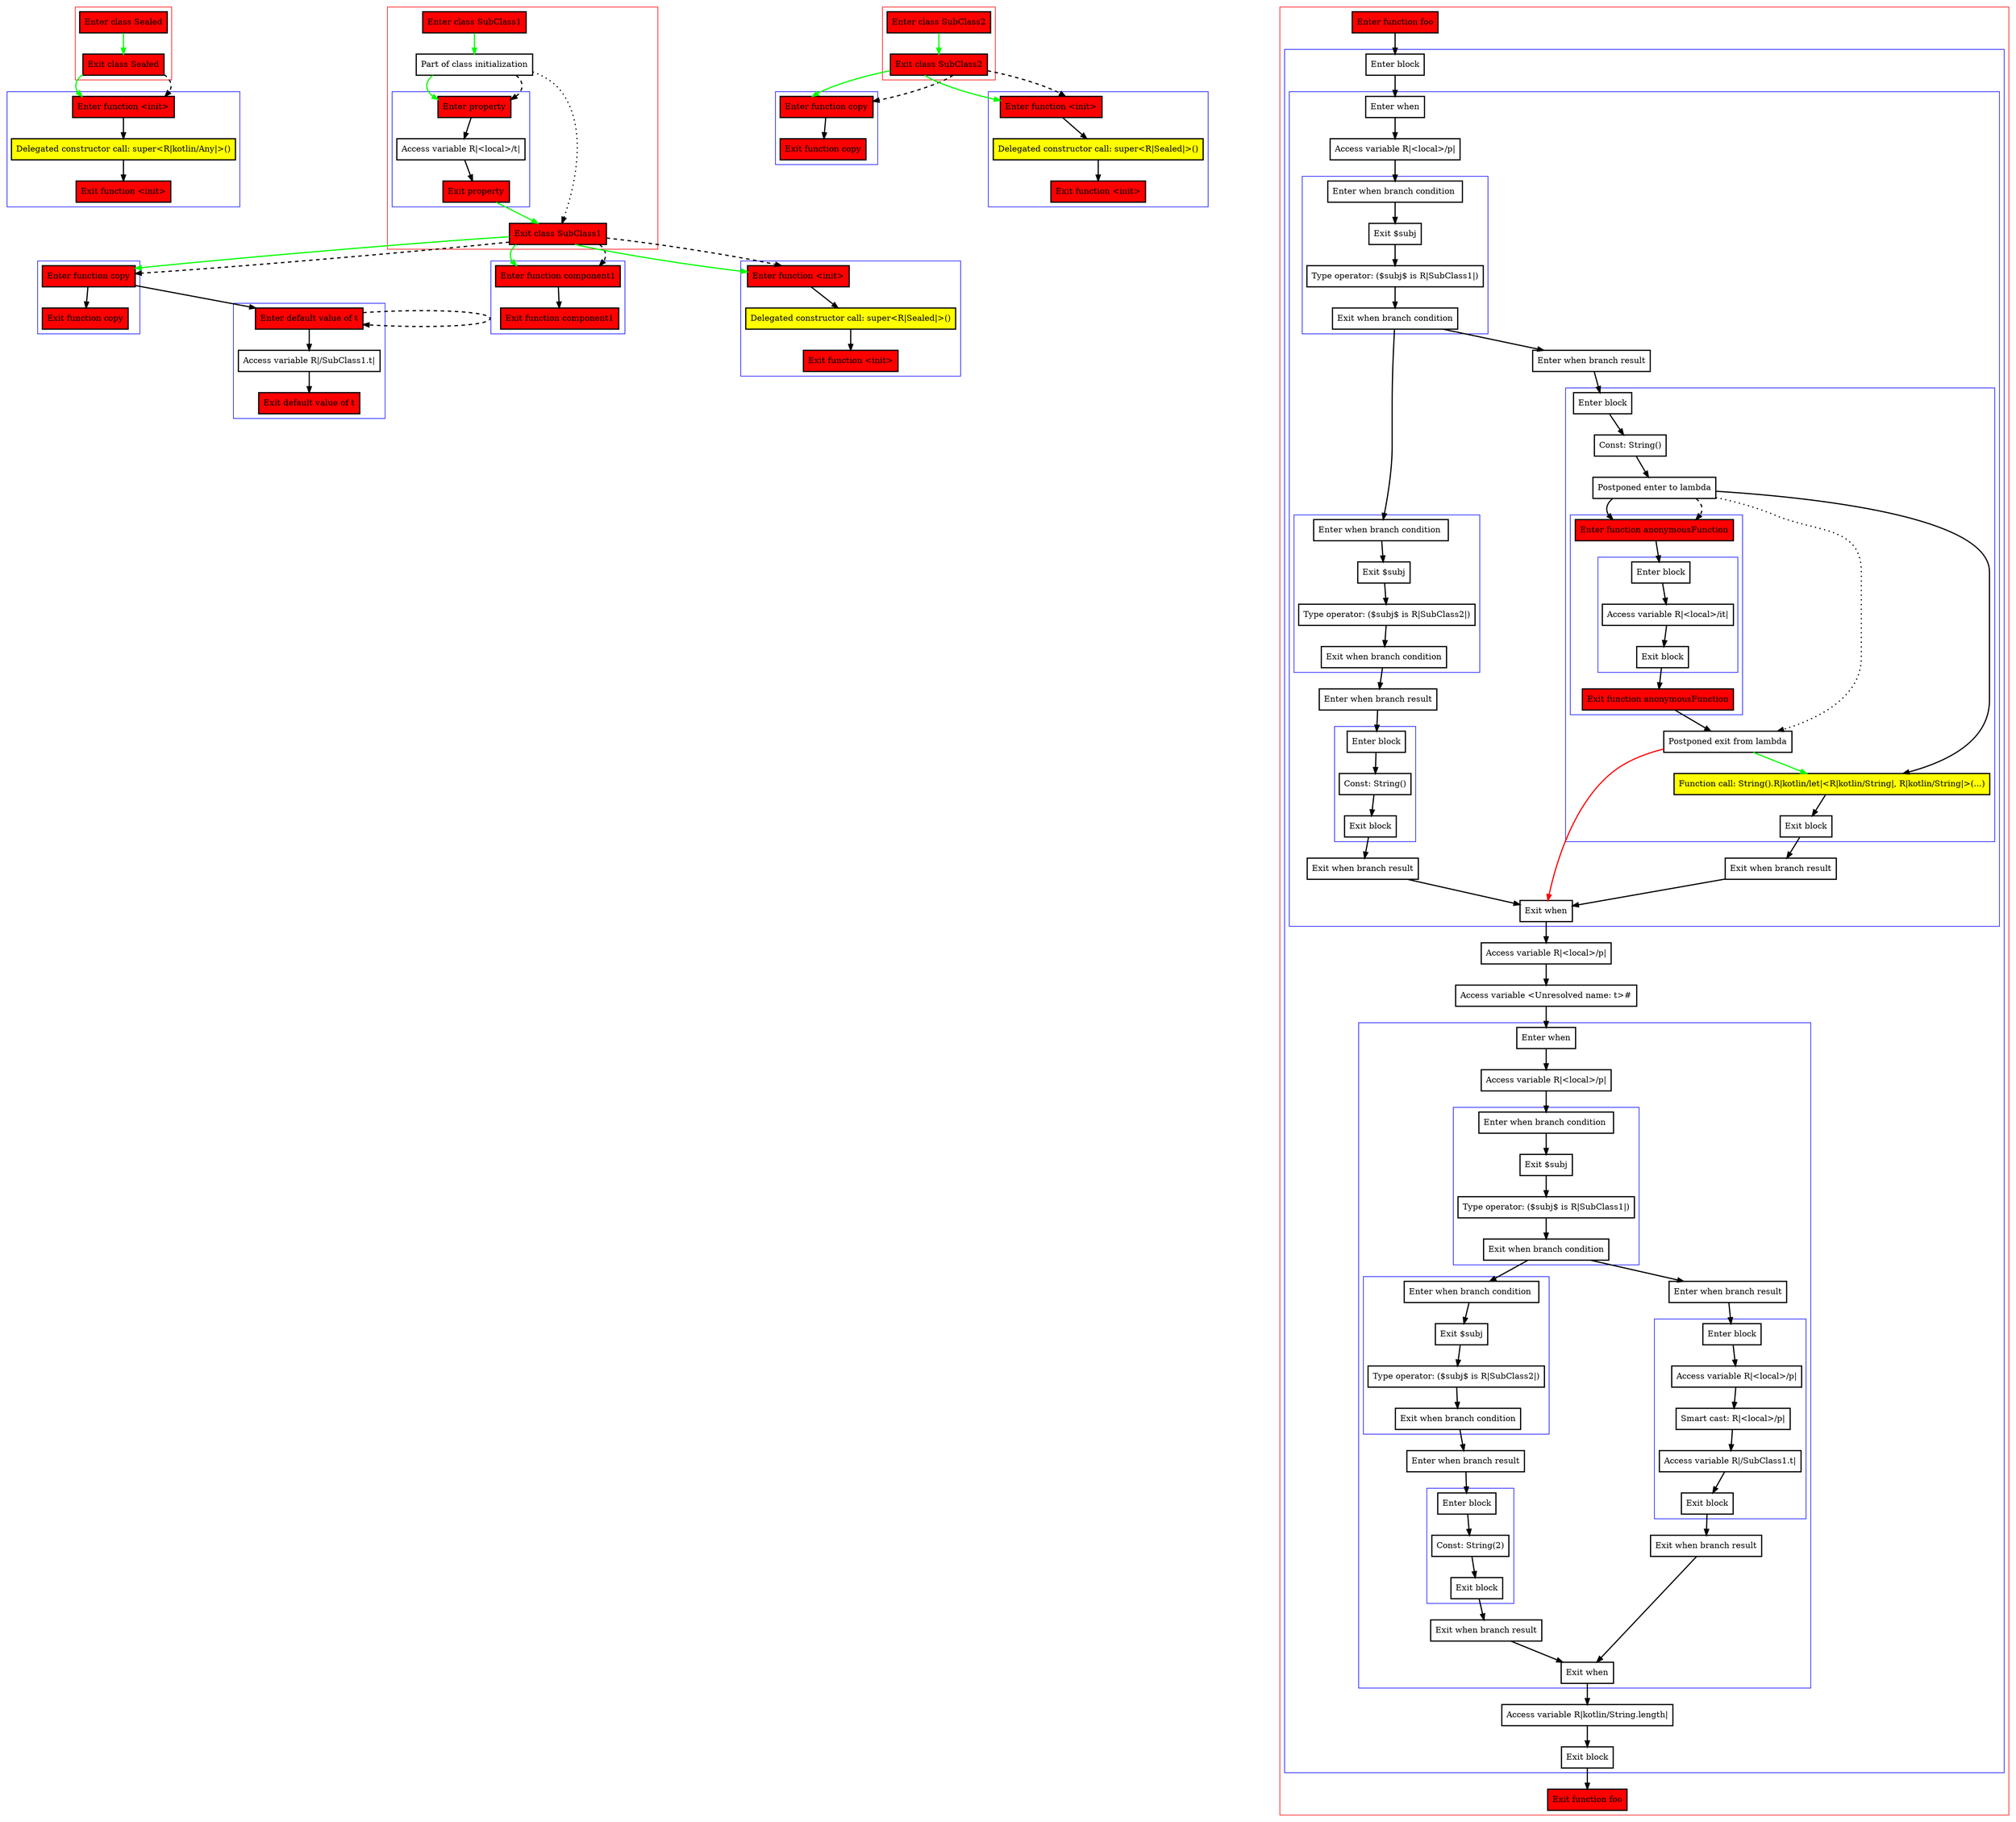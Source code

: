 digraph lambdaInWhenBranch_kt {
    graph [nodesep=3]
    node [shape=box penwidth=2]
    edge [penwidth=2]

    subgraph cluster_0 {
        color=red
        3 [label="Enter class Sealed" style="filled" fillcolor=red];
        4 [label="Exit class Sealed" style="filled" fillcolor=red];
    }
    subgraph cluster_1 {
        color=blue
        0 [label="Enter function <init>" style="filled" fillcolor=red];
        1 [label="Delegated constructor call: super<R|kotlin/Any|>()" style="filled" fillcolor=yellow];
        2 [label="Exit function <init>" style="filled" fillcolor=red];
    }
    3 -> {4} [color=green];
    4 -> {0} [color=green];
    4 -> {0} [style=dashed];
    0 -> {1};
    1 -> {2};

    subgraph cluster_2 {
        color=red
        18 [label="Enter class SubClass1" style="filled" fillcolor=red];
        19 [label="Part of class initialization"];
        subgraph cluster_3 {
            color=blue
            8 [label="Enter property" style="filled" fillcolor=red];
            9 [label="Access variable R|<local>/t|"];
            10 [label="Exit property" style="filled" fillcolor=red];
        }
        20 [label="Exit class SubClass1" style="filled" fillcolor=red];
    }
    subgraph cluster_4 {
        color=blue
        13 [label="Enter function copy" style="filled" fillcolor=red];
        14 [label="Exit function copy" style="filled" fillcolor=red];
    }
    subgraph cluster_5 {
        color=blue
        15 [label="Enter default value of t" style="filled" fillcolor=red];
        16 [label="Access variable R|/SubClass1.t|"];
        17 [label="Exit default value of t" style="filled" fillcolor=red];
    }
    subgraph cluster_6 {
        color=blue
        11 [label="Enter function component1" style="filled" fillcolor=red];
        12 [label="Exit function component1" style="filled" fillcolor=red];
    }
    subgraph cluster_7 {
        color=blue
        5 [label="Enter function <init>" style="filled" fillcolor=red];
        6 [label="Delegated constructor call: super<R|Sealed|>()" style="filled" fillcolor=yellow];
        7 [label="Exit function <init>" style="filled" fillcolor=red];
    }
    18 -> {19} [color=green];
    19 -> {8} [color=green];
    19 -> {20} [style=dotted];
    19 -> {8} [style=dashed];
    20 -> {5 11 13} [color=green];
    20 -> {5 11 13} [style=dashed];
    8 -> {9};
    9 -> {10};
    10 -> {20} [color=green];
    5 -> {6};
    6 -> {7};
    11 -> {12};
    13 -> {14 15};
    15 -> {16};
    15 -> {15} [style=dashed];
    16 -> {17};

    subgraph cluster_8 {
        color=red
        26 [label="Enter class SubClass2" style="filled" fillcolor=red];
        27 [label="Exit class SubClass2" style="filled" fillcolor=red];
    }
    subgraph cluster_9 {
        color=blue
        24 [label="Enter function copy" style="filled" fillcolor=red];
        25 [label="Exit function copy" style="filled" fillcolor=red];
    }
    subgraph cluster_10 {
        color=blue
        21 [label="Enter function <init>" style="filled" fillcolor=red];
        22 [label="Delegated constructor call: super<R|Sealed|>()" style="filled" fillcolor=yellow];
        23 [label="Exit function <init>" style="filled" fillcolor=red];
    }
    26 -> {27} [color=green];
    27 -> {21 24} [color=green];
    27 -> {21 24} [style=dashed];
    21 -> {22};
    22 -> {23};
    24 -> {25};

    subgraph cluster_11 {
        color=red
        28 [label="Enter function foo" style="filled" fillcolor=red];
        subgraph cluster_12 {
            color=blue
            29 [label="Enter block"];
            subgraph cluster_13 {
                color=blue
                30 [label="Enter when"];
                31 [label="Access variable R|<local>/p|"];
                subgraph cluster_14 {
                    color=blue
                    32 [label="Enter when branch condition "];
                    33 [label="Exit $subj"];
                    34 [label="Type operator: ($subj$ is R|SubClass1|)"];
                    35 [label="Exit when branch condition"];
                }
                subgraph cluster_15 {
                    color=blue
                    36 [label="Enter when branch condition "];
                    37 [label="Exit $subj"];
                    38 [label="Type operator: ($subj$ is R|SubClass2|)"];
                    39 [label="Exit when branch condition"];
                }
                40 [label="Enter when branch result"];
                subgraph cluster_16 {
                    color=blue
                    41 [label="Enter block"];
                    42 [label="Const: String()"];
                    43 [label="Exit block"];
                }
                44 [label="Exit when branch result"];
                45 [label="Enter when branch result"];
                subgraph cluster_17 {
                    color=blue
                    46 [label="Enter block"];
                    47 [label="Const: String()"];
                    48 [label="Postponed enter to lambda"];
                    subgraph cluster_18 {
                        color=blue
                        82 [label="Enter function anonymousFunction" style="filled" fillcolor=red];
                        subgraph cluster_19 {
                            color=blue
                            83 [label="Enter block"];
                            84 [label="Access variable R|<local>/it|"];
                            85 [label="Exit block"];
                        }
                        86 [label="Exit function anonymousFunction" style="filled" fillcolor=red];
                    }
                    49 [label="Postponed exit from lambda"];
                    50 [label="Function call: String().R|kotlin/let|<R|kotlin/String|, R|kotlin/String|>(...)" style="filled" fillcolor=yellow];
                    51 [label="Exit block"];
                }
                52 [label="Exit when branch result"];
                53 [label="Exit when"];
            }
            54 [label="Access variable R|<local>/p|"];
            55 [label="Access variable <Unresolved name: t>#"];
            subgraph cluster_20 {
                color=blue
                56 [label="Enter when"];
                57 [label="Access variable R|<local>/p|"];
                subgraph cluster_21 {
                    color=blue
                    58 [label="Enter when branch condition "];
                    59 [label="Exit $subj"];
                    60 [label="Type operator: ($subj$ is R|SubClass1|)"];
                    61 [label="Exit when branch condition"];
                }
                subgraph cluster_22 {
                    color=blue
                    62 [label="Enter when branch condition "];
                    63 [label="Exit $subj"];
                    64 [label="Type operator: ($subj$ is R|SubClass2|)"];
                    65 [label="Exit when branch condition"];
                }
                66 [label="Enter when branch result"];
                subgraph cluster_23 {
                    color=blue
                    67 [label="Enter block"];
                    68 [label="Const: String(2)"];
                    69 [label="Exit block"];
                }
                70 [label="Exit when branch result"];
                71 [label="Enter when branch result"];
                subgraph cluster_24 {
                    color=blue
                    72 [label="Enter block"];
                    73 [label="Access variable R|<local>/p|"];
                    74 [label="Smart cast: R|<local>/p|"];
                    75 [label="Access variable R|/SubClass1.t|"];
                    76 [label="Exit block"];
                }
                77 [label="Exit when branch result"];
                78 [label="Exit when"];
            }
            79 [label="Access variable R|kotlin/String.length|"];
            80 [label="Exit block"];
        }
        81 [label="Exit function foo" style="filled" fillcolor=red];
    }
    28 -> {29};
    29 -> {30};
    30 -> {31};
    31 -> {32};
    32 -> {33};
    33 -> {34};
    34 -> {35};
    35 -> {36 45};
    36 -> {37};
    37 -> {38};
    38 -> {39};
    39 -> {40};
    40 -> {41};
    41 -> {42};
    42 -> {43};
    43 -> {44};
    44 -> {53};
    45 -> {46};
    46 -> {47};
    47 -> {48};
    48 -> {50 82};
    48 -> {49} [style=dotted];
    48 -> {82} [style=dashed];
    49 -> {50} [color=green];
    49 -> {53} [color=red];
    50 -> {51};
    51 -> {52};
    52 -> {53};
    53 -> {54};
    54 -> {55};
    55 -> {56};
    56 -> {57};
    57 -> {58};
    58 -> {59};
    59 -> {60};
    60 -> {61};
    61 -> {62 71};
    62 -> {63};
    63 -> {64};
    64 -> {65};
    65 -> {66};
    66 -> {67};
    67 -> {68};
    68 -> {69};
    69 -> {70};
    70 -> {78};
    71 -> {72};
    72 -> {73};
    73 -> {74};
    74 -> {75};
    75 -> {76};
    76 -> {77};
    77 -> {78};
    78 -> {79};
    79 -> {80};
    80 -> {81};
    82 -> {83};
    83 -> {84};
    84 -> {85};
    85 -> {86};
    86 -> {49};

}

